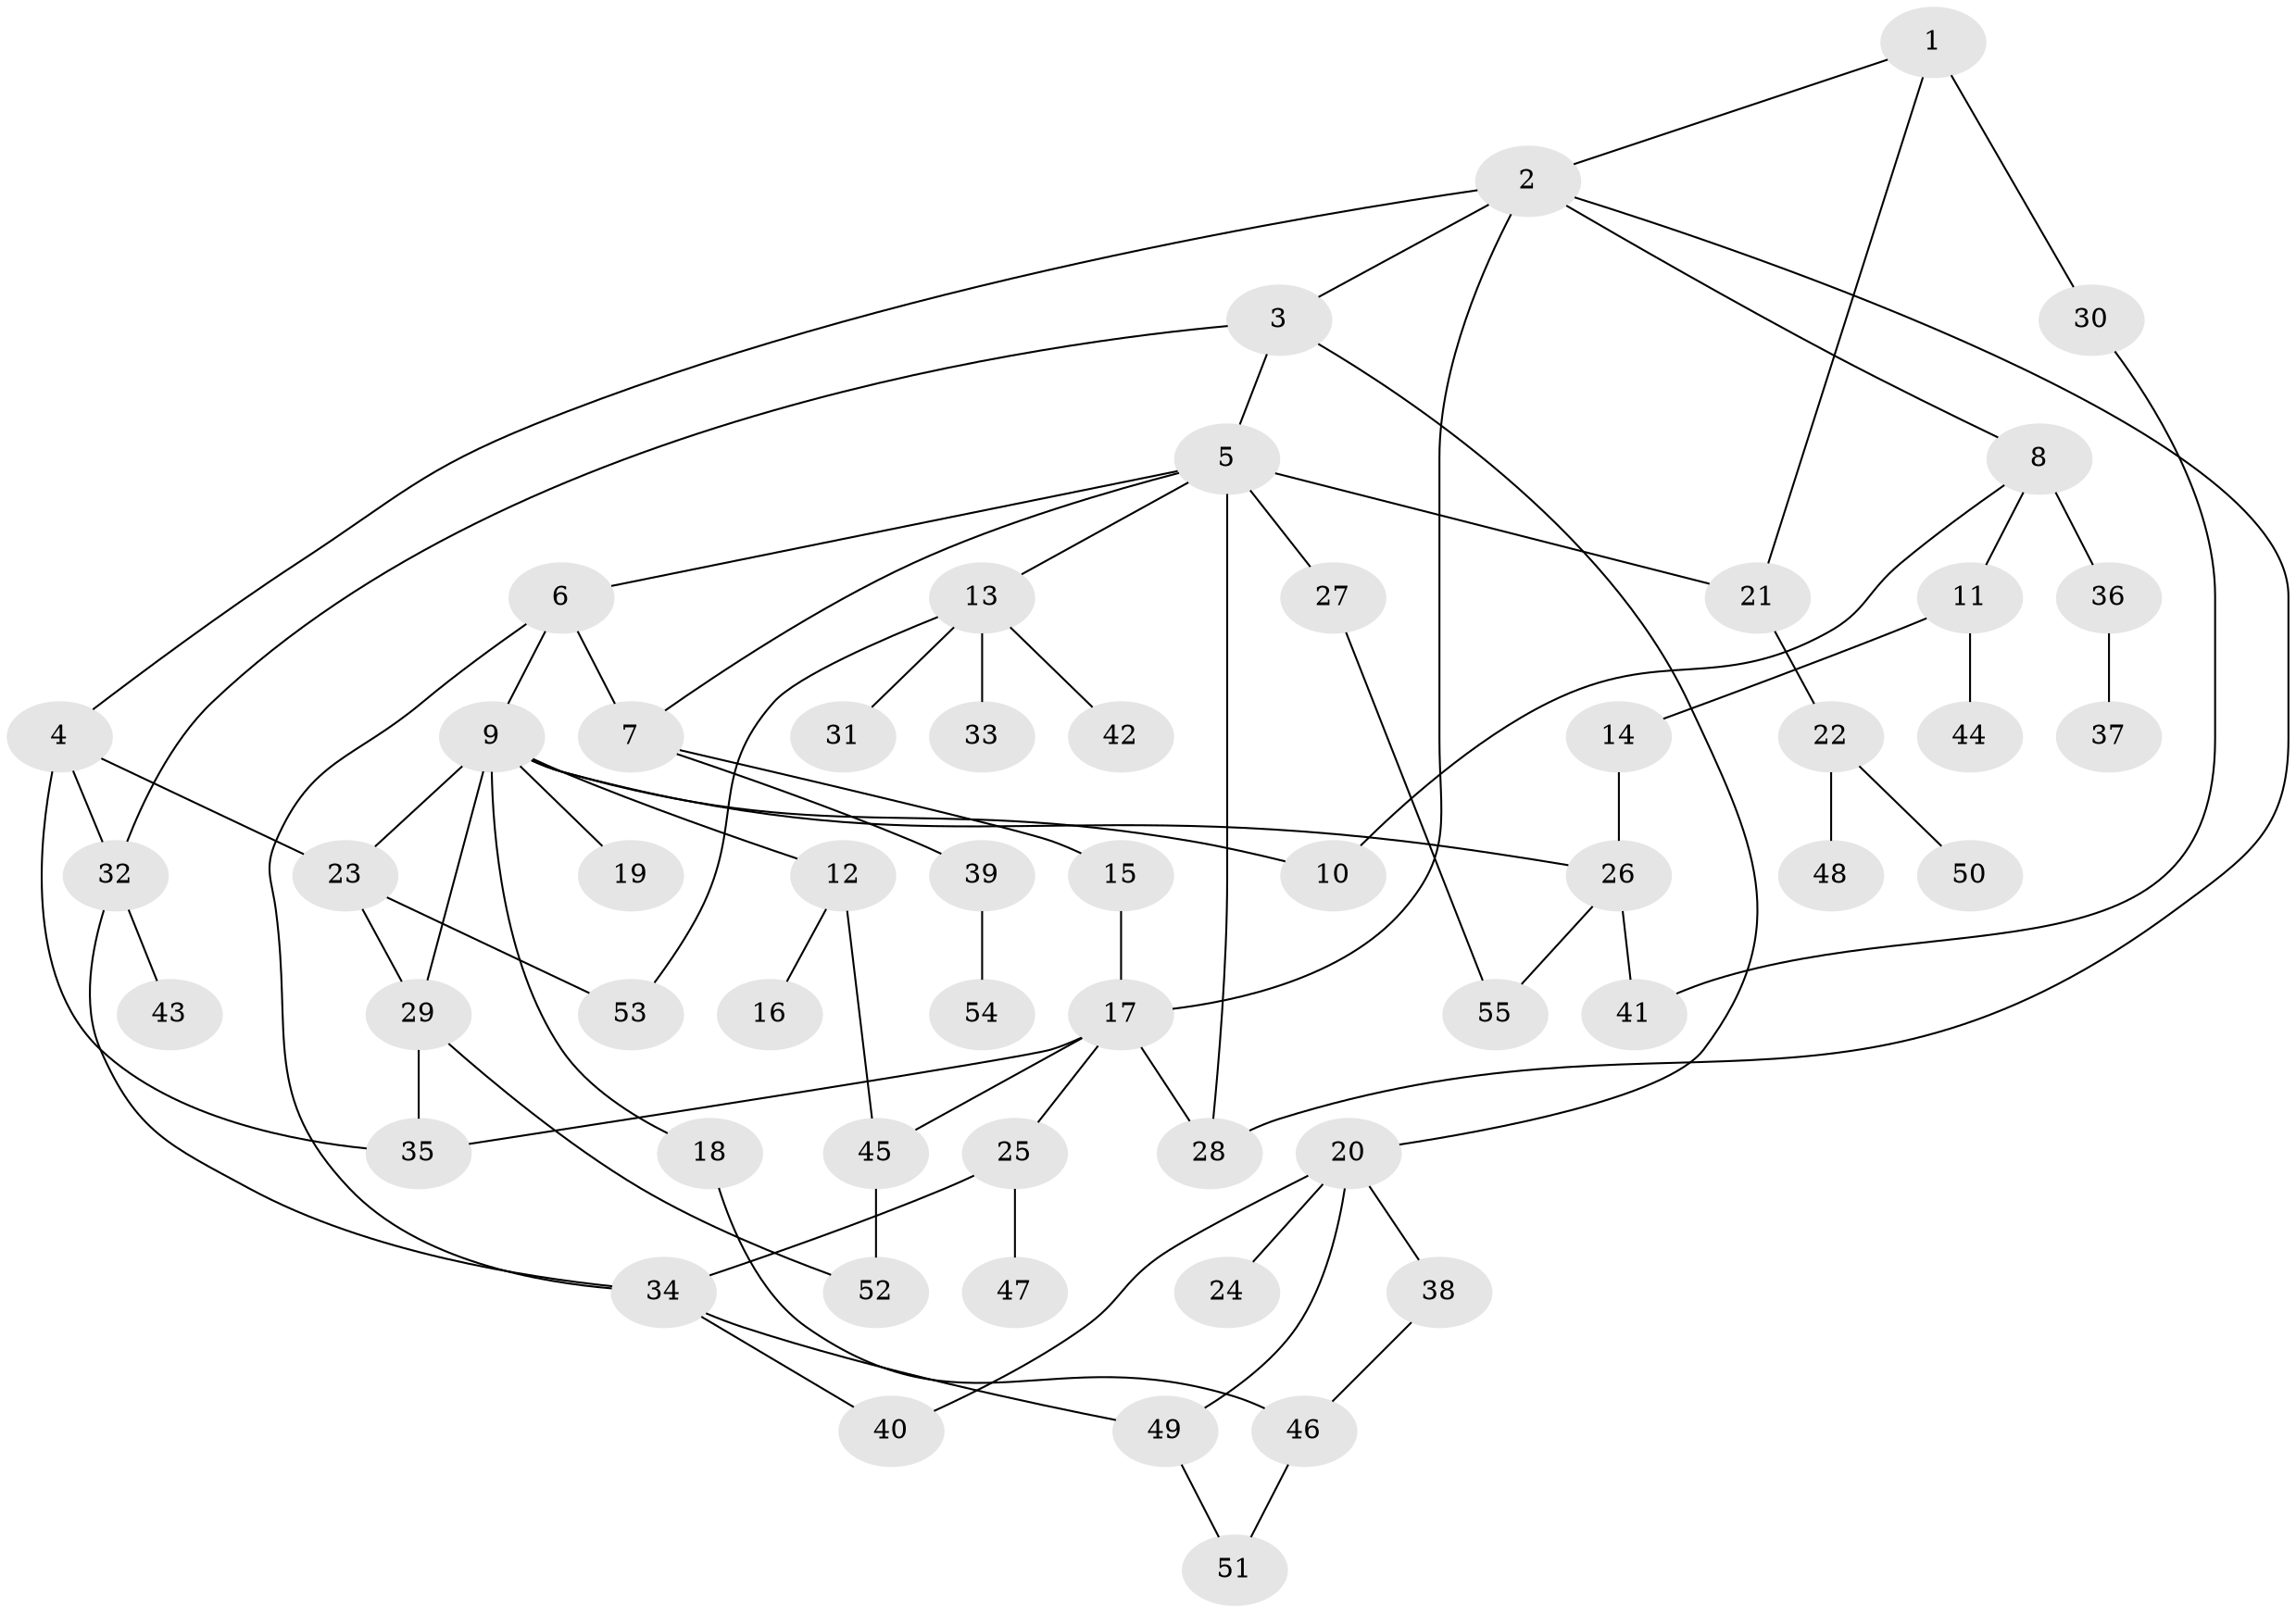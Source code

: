 // coarse degree distribution, {3: 0.13513513513513514, 8: 0.08108108108108109, 6: 0.05405405405405406, 7: 0.02702702702702703, 4: 0.13513513513513514, 2: 0.2972972972972973, 1: 0.2702702702702703}
// Generated by graph-tools (version 1.1) at 2025/51/02/27/25 19:51:36]
// undirected, 55 vertices, 77 edges
graph export_dot {
graph [start="1"]
  node [color=gray90,style=filled];
  1;
  2;
  3;
  4;
  5;
  6;
  7;
  8;
  9;
  10;
  11;
  12;
  13;
  14;
  15;
  16;
  17;
  18;
  19;
  20;
  21;
  22;
  23;
  24;
  25;
  26;
  27;
  28;
  29;
  30;
  31;
  32;
  33;
  34;
  35;
  36;
  37;
  38;
  39;
  40;
  41;
  42;
  43;
  44;
  45;
  46;
  47;
  48;
  49;
  50;
  51;
  52;
  53;
  54;
  55;
  1 -- 2;
  1 -- 30;
  1 -- 21;
  2 -- 3;
  2 -- 4;
  2 -- 8;
  2 -- 28;
  2 -- 17;
  3 -- 5;
  3 -- 20;
  3 -- 32;
  4 -- 32;
  4 -- 35;
  4 -- 23;
  5 -- 6;
  5 -- 13;
  5 -- 21;
  5 -- 27;
  5 -- 7;
  5 -- 28;
  6 -- 7;
  6 -- 9;
  6 -- 34;
  7 -- 15;
  7 -- 39;
  8 -- 11;
  8 -- 36;
  8 -- 10;
  9 -- 10;
  9 -- 12;
  9 -- 18;
  9 -- 19;
  9 -- 23;
  9 -- 26;
  9 -- 29;
  11 -- 14;
  11 -- 44;
  12 -- 16;
  12 -- 45;
  13 -- 31;
  13 -- 33;
  13 -- 42;
  13 -- 53;
  14 -- 26;
  15 -- 17;
  17 -- 25;
  17 -- 35;
  17 -- 45;
  17 -- 28;
  18 -- 46;
  20 -- 24;
  20 -- 38;
  20 -- 40;
  20 -- 49;
  21 -- 22;
  22 -- 48;
  22 -- 50;
  23 -- 29;
  23 -- 53;
  25 -- 34;
  25 -- 47;
  26 -- 41;
  26 -- 55;
  27 -- 55;
  29 -- 52;
  29 -- 35;
  30 -- 41;
  32 -- 43;
  32 -- 34;
  34 -- 40;
  34 -- 49;
  36 -- 37;
  38 -- 46;
  39 -- 54;
  45 -- 52;
  46 -- 51;
  49 -- 51;
}
